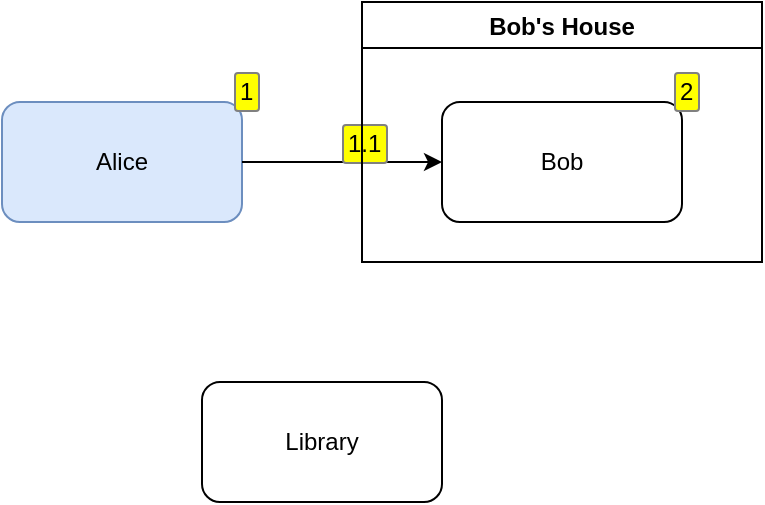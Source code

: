 <mxfile version="28.2.7">
  <diagram id="O7xMnYN76NBTG_cgu26A" name="Page-1">
    <mxGraphModel dx="1408" dy="1271" grid="1" gridSize="10" guides="1" tooltips="1" connect="1" arrows="1" fold="1" page="1" pageScale="1" pageWidth="850" pageHeight="1100" math="0" shadow="0">
      <root>
        <mxCell id="0" />
        <mxCell id="1" parent="0" />
        <object label="Alice" my-property="xyz" id="Xj581JkAq2ArbWqXRZmT-1">
          <mxCell style="rounded=1;whiteSpace=wrap;html=1;fillColor=#dae8fc;strokeColor=#6c8ebf;enumerate=1;" parent="1" vertex="1">
            <mxGeometry x="360" y="650" width="120" height="60" as="geometry" />
          </mxCell>
        </object>
        <mxCell id="Xj581JkAq2ArbWqXRZmT-3" style="edgeStyle=orthogonalEdgeStyle;rounded=0;orthogonalLoop=1;jettySize=auto;html=1;enumerate=1;enumerateValue=1.1;" parent="1" source="Xj581JkAq2ArbWqXRZmT-1" target="Xj581JkAq2ArbWqXRZmT-2" edge="1">
          <mxGeometry relative="1" as="geometry" />
        </mxCell>
        <mxCell id="gvxRy0ZXL2eP7T5sH6SD-1" value="Library" style="rounded=1;whiteSpace=wrap;html=1;" parent="1" vertex="1">
          <mxGeometry x="460" y="790" width="120" height="60" as="geometry" />
        </mxCell>
        <object label="Bob&#39;s House" id="bobs-house">
          <mxCell style="swimlane;" parent="1" vertex="1">
            <mxGeometry x="540" y="600" width="200" height="130" as="geometry" />
          </mxCell>
        </object>
        <mxCell id="Xj581JkAq2ArbWqXRZmT-2" value="Bob" style="rounded=1;whiteSpace=wrap;html=1;enumerate=1;" parent="bobs-house" vertex="1">
          <mxGeometry x="40" y="50" width="120" height="60" as="geometry" />
        </mxCell>
      </root>
    </mxGraphModel>
  </diagram>
</mxfile>

